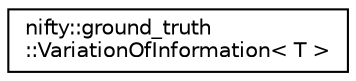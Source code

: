 digraph "Graphical Class Hierarchy"
{
  edge [fontname="Helvetica",fontsize="10",labelfontname="Helvetica",labelfontsize="10"];
  node [fontname="Helvetica",fontsize="10",shape=record];
  rankdir="LR";
  Node1 [label="nifty::ground_truth\l::VariationOfInformation\< T \>",height=0.2,width=0.4,color="black", fillcolor="white", style="filled",URL="$classnifty_1_1ground__truth_1_1VariationOfInformation.html"];
}
